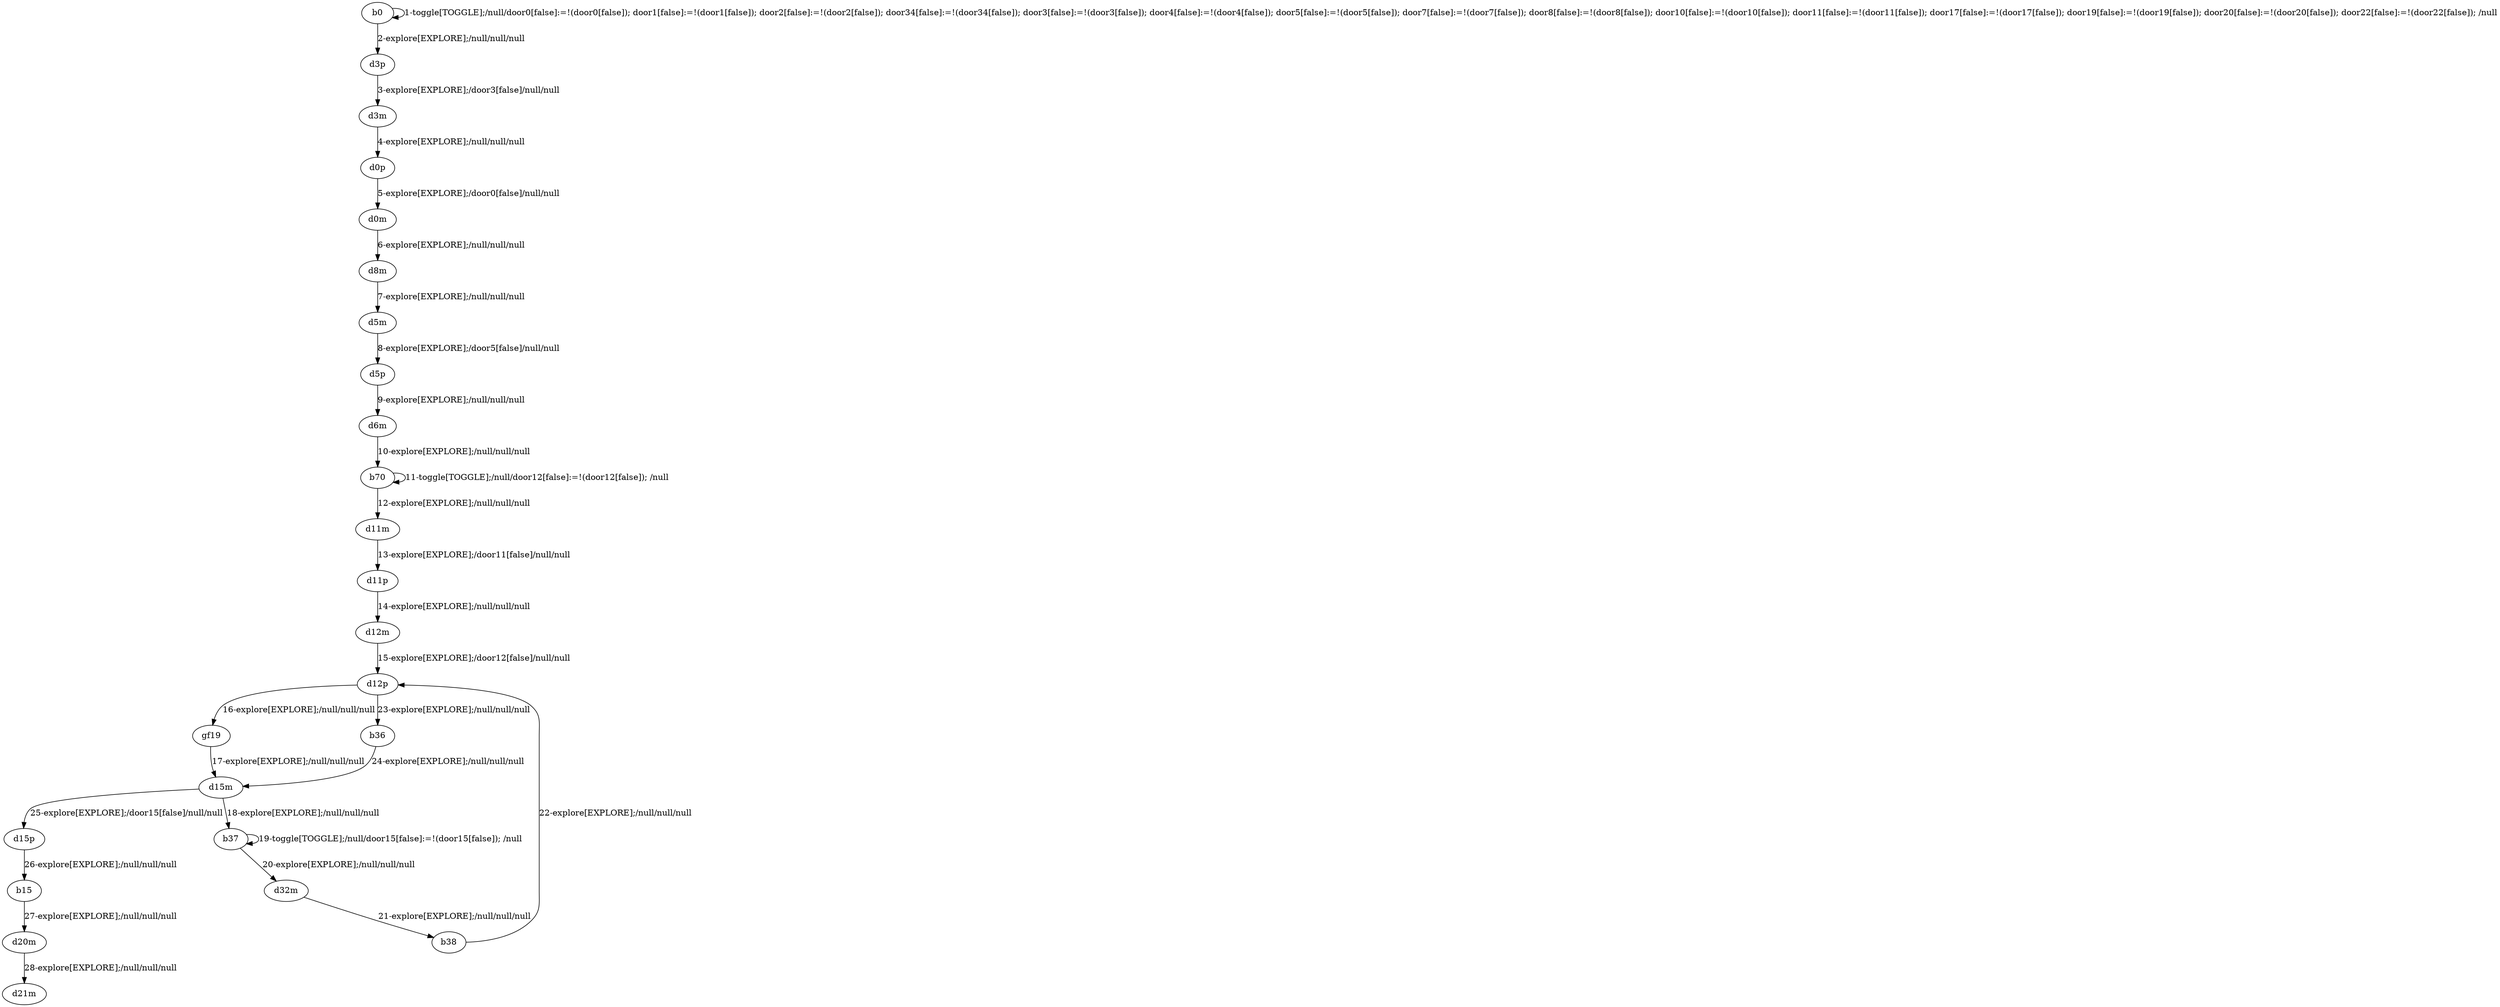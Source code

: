 # Total number of goals covered by this test: 2
# d12p --> b36
# b38 --> d12p

digraph g {
"b0" -> "b0" [label = "1-toggle[TOGGLE];/null/door0[false]:=!(door0[false]); door1[false]:=!(door1[false]); door2[false]:=!(door2[false]); door34[false]:=!(door34[false]); door3[false]:=!(door3[false]); door4[false]:=!(door4[false]); door5[false]:=!(door5[false]); door7[false]:=!(door7[false]); door8[false]:=!(door8[false]); door10[false]:=!(door10[false]); door11[false]:=!(door11[false]); door17[false]:=!(door17[false]); door19[false]:=!(door19[false]); door20[false]:=!(door20[false]); door22[false]:=!(door22[false]); /null"];
"b0" -> "d3p" [label = "2-explore[EXPLORE];/null/null/null"];
"d3p" -> "d3m" [label = "3-explore[EXPLORE];/door3[false]/null/null"];
"d3m" -> "d0p" [label = "4-explore[EXPLORE];/null/null/null"];
"d0p" -> "d0m" [label = "5-explore[EXPLORE];/door0[false]/null/null"];
"d0m" -> "d8m" [label = "6-explore[EXPLORE];/null/null/null"];
"d8m" -> "d5m" [label = "7-explore[EXPLORE];/null/null/null"];
"d5m" -> "d5p" [label = "8-explore[EXPLORE];/door5[false]/null/null"];
"d5p" -> "d6m" [label = "9-explore[EXPLORE];/null/null/null"];
"d6m" -> "b70" [label = "10-explore[EXPLORE];/null/null/null"];
"b70" -> "b70" [label = "11-toggle[TOGGLE];/null/door12[false]:=!(door12[false]); /null"];
"b70" -> "d11m" [label = "12-explore[EXPLORE];/null/null/null"];
"d11m" -> "d11p" [label = "13-explore[EXPLORE];/door11[false]/null/null"];
"d11p" -> "d12m" [label = "14-explore[EXPLORE];/null/null/null"];
"d12m" -> "d12p" [label = "15-explore[EXPLORE];/door12[false]/null/null"];
"d12p" -> "gf19" [label = "16-explore[EXPLORE];/null/null/null"];
"gf19" -> "d15m" [label = "17-explore[EXPLORE];/null/null/null"];
"d15m" -> "b37" [label = "18-explore[EXPLORE];/null/null/null"];
"b37" -> "b37" [label = "19-toggle[TOGGLE];/null/door15[false]:=!(door15[false]); /null"];
"b37" -> "d32m" [label = "20-explore[EXPLORE];/null/null/null"];
"d32m" -> "b38" [label = "21-explore[EXPLORE];/null/null/null"];
"b38" -> "d12p" [label = "22-explore[EXPLORE];/null/null/null"];
"d12p" -> "b36" [label = "23-explore[EXPLORE];/null/null/null"];
"b36" -> "d15m" [label = "24-explore[EXPLORE];/null/null/null"];
"d15m" -> "d15p" [label = "25-explore[EXPLORE];/door15[false]/null/null"];
"d15p" -> "b15" [label = "26-explore[EXPLORE];/null/null/null"];
"b15" -> "d20m" [label = "27-explore[EXPLORE];/null/null/null"];
"d20m" -> "d21m" [label = "28-explore[EXPLORE];/null/null/null"];
}